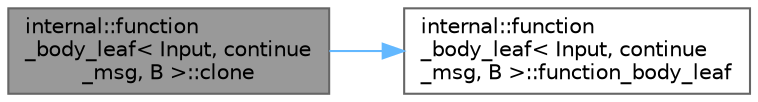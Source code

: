 digraph "internal::function_body_leaf&lt; Input, continue_msg, B &gt;::clone"
{
 // LATEX_PDF_SIZE
  bgcolor="transparent";
  edge [fontname=Helvetica,fontsize=10,labelfontname=Helvetica,labelfontsize=10];
  node [fontname=Helvetica,fontsize=10,shape=box,height=0.2,width=0.4];
  rankdir="LR";
  Node1 [id="Node000001",label="internal::function\l_body_leaf\< Input, continue\l_msg, B \>::clone",height=0.2,width=0.4,color="gray40", fillcolor="grey60", style="filled", fontcolor="black",tooltip=" "];
  Node1 -> Node2 [id="edge1_Node000001_Node000002",color="steelblue1",style="solid",tooltip=" "];
  Node2 [id="Node000002",label="internal::function\l_body_leaf\< Input, continue\l_msg, B \>::function_body_leaf",height=0.2,width=0.4,color="grey40", fillcolor="white", style="filled",URL="$classinternal_1_1function__body__leaf_3_01_input_00_01continue__msg_00_01_b_01_4.html#ad24d79482e2d8e1727676300551956d0",tooltip=" "];
}
